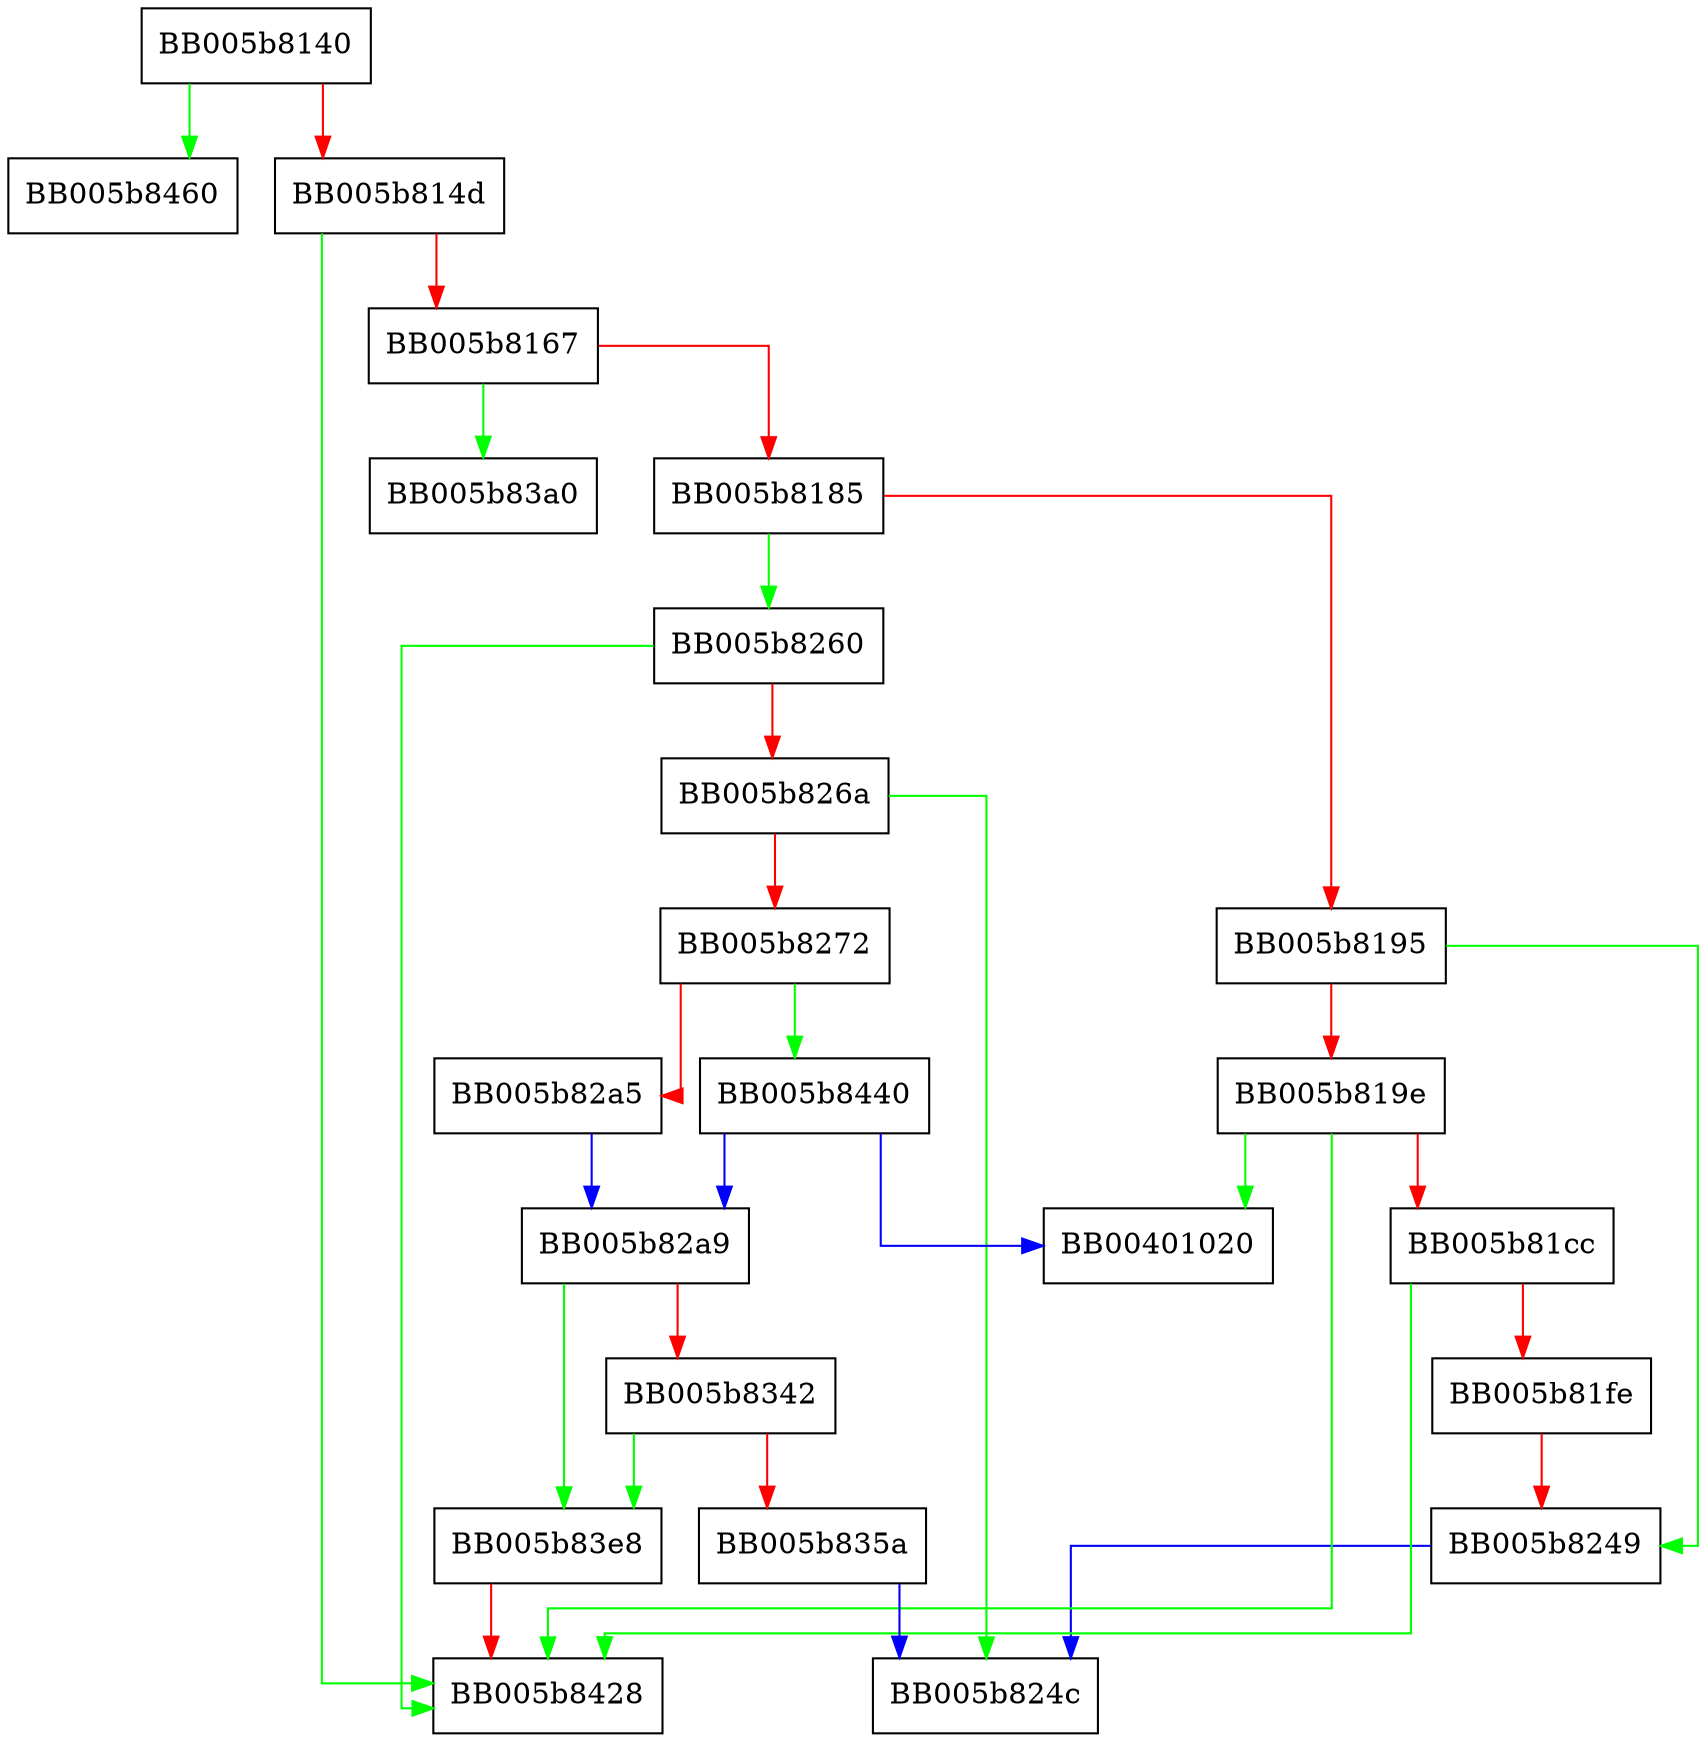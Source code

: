 digraph des_ede3_wrap_cipher {
  node [shape="box"];
  graph [splines=ortho];
  BB005b8140 -> BB005b8460 [color="green"];
  BB005b8140 -> BB005b814d [color="red"];
  BB005b814d -> BB005b8428 [color="green"];
  BB005b814d -> BB005b8167 [color="red"];
  BB005b8167 -> BB005b83a0 [color="green"];
  BB005b8167 -> BB005b8185 [color="red"];
  BB005b8185 -> BB005b8260 [color="green"];
  BB005b8185 -> BB005b8195 [color="red"];
  BB005b8195 -> BB005b8249 [color="green"];
  BB005b8195 -> BB005b819e [color="red"];
  BB005b819e -> BB00401020 [color="green"];
  BB005b819e -> BB005b8428 [color="green"];
  BB005b819e -> BB005b81cc [color="red"];
  BB005b81cc -> BB005b8428 [color="green"];
  BB005b81cc -> BB005b81fe [color="red"];
  BB005b81fe -> BB005b8249 [color="red"];
  BB005b8249 -> BB005b824c [color="blue"];
  BB005b8260 -> BB005b8428 [color="green"];
  BB005b8260 -> BB005b826a [color="red"];
  BB005b826a -> BB005b824c [color="green"];
  BB005b826a -> BB005b8272 [color="red"];
  BB005b8272 -> BB005b8440 [color="green"];
  BB005b8272 -> BB005b82a5 [color="red"];
  BB005b82a5 -> BB005b82a9 [color="blue"];
  BB005b82a9 -> BB005b83e8 [color="green"];
  BB005b82a9 -> BB005b8342 [color="red"];
  BB005b8342 -> BB005b83e8 [color="green"];
  BB005b8342 -> BB005b835a [color="red"];
  BB005b835a -> BB005b824c [color="blue"];
  BB005b83e8 -> BB005b8428 [color="red"];
  BB005b8440 -> BB00401020 [color="blue"];
  BB005b8440 -> BB005b82a9 [color="blue"];
}